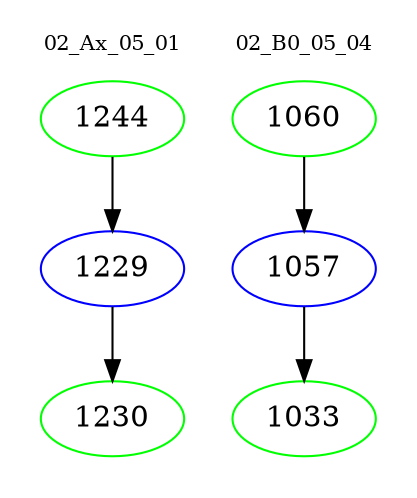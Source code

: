 digraph{
subgraph cluster_0 {
color = white
label = "02_Ax_05_01";
fontsize=10;
T0_1244 [label="1244", color="green"]
T0_1244 -> T0_1229 [color="black"]
T0_1229 [label="1229", color="blue"]
T0_1229 -> T0_1230 [color="black"]
T0_1230 [label="1230", color="green"]
}
subgraph cluster_1 {
color = white
label = "02_B0_05_04";
fontsize=10;
T1_1060 [label="1060", color="green"]
T1_1060 -> T1_1057 [color="black"]
T1_1057 [label="1057", color="blue"]
T1_1057 -> T1_1033 [color="black"]
T1_1033 [label="1033", color="green"]
}
}
